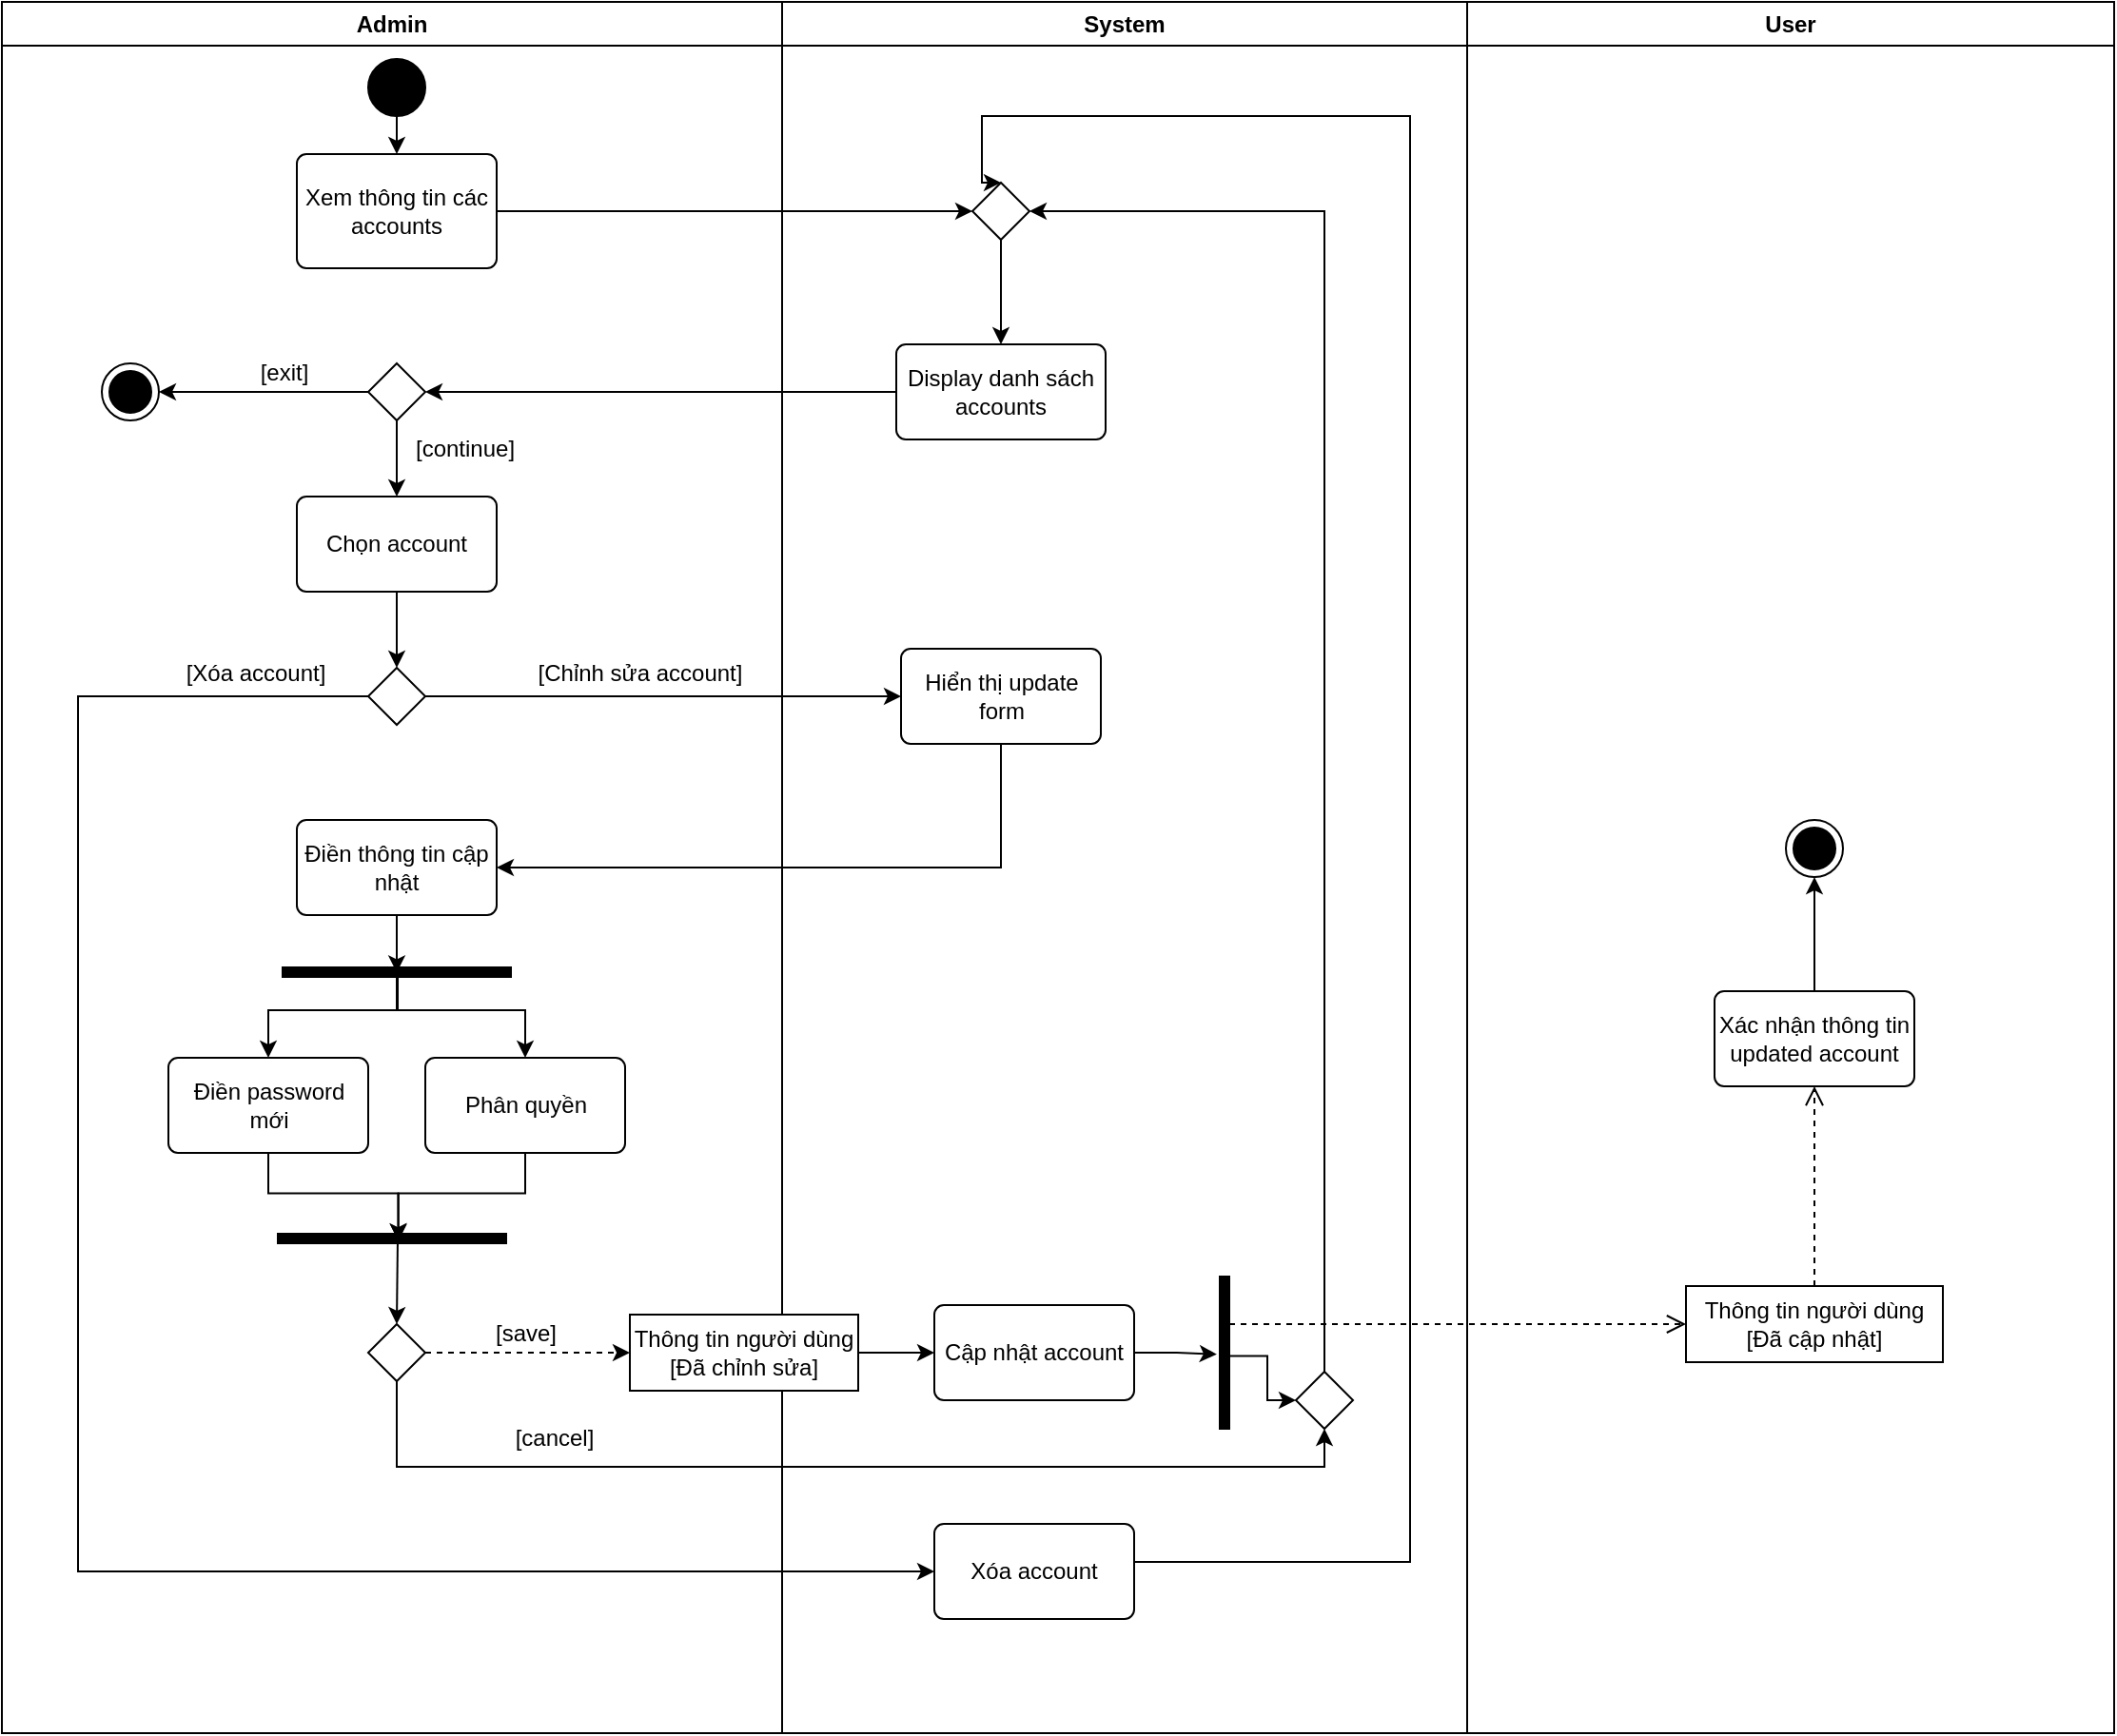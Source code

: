 <mxfile version="26.2.13">
  <diagram name="Trang-1" id="sPgYepk3DH2kvt2qi6OL">
    <mxGraphModel dx="1894" dy="561" grid="1" gridSize="10" guides="1" tooltips="1" connect="1" arrows="1" fold="1" page="1" pageScale="1" pageWidth="850" pageHeight="1100" math="0" shadow="0">
      <root>
        <mxCell id="0" />
        <mxCell id="1" parent="0" />
        <mxCell id="4pqUdJiJh8T_FT4J9yoT-44" value="System" style="swimlane;whiteSpace=wrap" parent="1" vertex="1">
          <mxGeometry x="320" y="50" width="360" height="910" as="geometry" />
        </mxCell>
        <mxCell id="4pqUdJiJh8T_FT4J9yoT-45" value="" style="rhombus;" parent="4pqUdJiJh8T_FT4J9yoT-44" vertex="1">
          <mxGeometry x="100" y="95" width="30" height="30" as="geometry" />
        </mxCell>
        <mxCell id="4pqUdJiJh8T_FT4J9yoT-46" value="Display danh sách accounts" style="html=1;align=center;verticalAlign=middle;rounded=1;absoluteArcSize=1;arcSize=10;dashed=0;whiteSpace=wrap;labelPosition=center;verticalLabelPosition=middle;" parent="4pqUdJiJh8T_FT4J9yoT-44" vertex="1">
          <mxGeometry x="60" y="180" width="110" height="50" as="geometry" />
        </mxCell>
        <mxCell id="4pqUdJiJh8T_FT4J9yoT-47" style="edgeStyle=orthogonalEdgeStyle;rounded=0;orthogonalLoop=1;jettySize=auto;html=1;exitX=0.5;exitY=1;exitDx=0;exitDy=0;entryX=0.5;entryY=0;entryDx=0;entryDy=0;" parent="4pqUdJiJh8T_FT4J9yoT-44" source="4pqUdJiJh8T_FT4J9yoT-45" target="4pqUdJiJh8T_FT4J9yoT-46" edge="1">
          <mxGeometry relative="1" as="geometry" />
        </mxCell>
        <mxCell id="4pqUdJiJh8T_FT4J9yoT-48" value="User" style="swimlane;whiteSpace=wrap" parent="1" vertex="1">
          <mxGeometry x="680" y="50" width="340" height="910" as="geometry" />
        </mxCell>
        <mxCell id="4pqUdJiJh8T_FT4J9yoT-49" value="Thông tin người dùng&lt;div&gt;[Đã cập nhật]&lt;/div&gt;" style="html=1;align=center;verticalAlign=middle;dashed=0;whiteSpace=wrap;" parent="4pqUdJiJh8T_FT4J9yoT-48" vertex="1">
          <mxGeometry x="115" y="675" width="135" height="40" as="geometry" />
        </mxCell>
        <mxCell id="4pqUdJiJh8T_FT4J9yoT-50" value="" style="endArrow=open;startArrow=none;endFill=0;startFill=0;endSize=8;html=1;verticalAlign=bottom;dashed=1;labelBackgroundColor=none;rounded=0;entryX=0;entryY=0.5;entryDx=0;entryDy=0;" parent="4pqUdJiJh8T_FT4J9yoT-48" target="4pqUdJiJh8T_FT4J9yoT-49" edge="1">
          <mxGeometry width="160" relative="1" as="geometry">
            <mxPoint x="-125" y="695" as="sourcePoint" />
            <mxPoint x="64" y="695" as="targetPoint" />
          </mxGeometry>
        </mxCell>
        <mxCell id="4pqUdJiJh8T_FT4J9yoT-51" value="" style="endArrow=open;startArrow=none;endFill=0;startFill=0;endSize=8;html=1;verticalAlign=bottom;dashed=1;labelBackgroundColor=none;rounded=0;exitX=0.5;exitY=0;exitDx=0;exitDy=0;entryX=0.5;entryY=1;entryDx=0;entryDy=0;" parent="4pqUdJiJh8T_FT4J9yoT-48" source="4pqUdJiJh8T_FT4J9yoT-49" target="4pqUdJiJh8T_FT4J9yoT-53" edge="1">
          <mxGeometry width="160" relative="1" as="geometry">
            <mxPoint x="70" y="570" as="sourcePoint" />
            <mxPoint x="155" y="570" as="targetPoint" />
          </mxGeometry>
        </mxCell>
        <mxCell id="4pqUdJiJh8T_FT4J9yoT-52" style="edgeStyle=orthogonalEdgeStyle;rounded=0;orthogonalLoop=1;jettySize=auto;html=1;exitX=0.5;exitY=0;exitDx=0;exitDy=0;entryX=0.5;entryY=1;entryDx=0;entryDy=0;" parent="4pqUdJiJh8T_FT4J9yoT-48" source="4pqUdJiJh8T_FT4J9yoT-53" target="4pqUdJiJh8T_FT4J9yoT-54" edge="1">
          <mxGeometry relative="1" as="geometry" />
        </mxCell>
        <mxCell id="4pqUdJiJh8T_FT4J9yoT-53" value="Xác nhận thông tin updated account" style="html=1;align=center;verticalAlign=middle;rounded=1;absoluteArcSize=1;arcSize=10;dashed=0;whiteSpace=wrap;labelPosition=center;verticalLabelPosition=middle;" parent="4pqUdJiJh8T_FT4J9yoT-48" vertex="1">
          <mxGeometry x="130" y="520" width="105" height="50" as="geometry" />
        </mxCell>
        <mxCell id="4pqUdJiJh8T_FT4J9yoT-54" value="" style="ellipse;html=1;shape=endState;fillColor=strokeColor;" parent="4pqUdJiJh8T_FT4J9yoT-48" vertex="1">
          <mxGeometry x="167.5" y="430" width="30" height="30" as="geometry" />
        </mxCell>
        <mxCell id="4pqUdJiJh8T_FT4J9yoT-55" style="rounded=0;orthogonalLoop=1;jettySize=auto;html=1;exitX=1;exitY=0.5;exitDx=0;exitDy=0;entryX=0;entryY=0.5;entryDx=0;entryDy=0;" parent="1" source="4pqUdJiJh8T_FT4J9yoT-2" target="4pqUdJiJh8T_FT4J9yoT-45" edge="1">
          <mxGeometry relative="1" as="geometry">
            <mxPoint x="340" y="180" as="targetPoint" />
          </mxGeometry>
        </mxCell>
        <mxCell id="4pqUdJiJh8T_FT4J9yoT-56" style="edgeStyle=orthogonalEdgeStyle;rounded=0;orthogonalLoop=1;jettySize=auto;html=1;exitX=1;exitY=0.5;exitDx=0;exitDy=0;entryX=0.5;entryY=0;entryDx=0;entryDy=0;" parent="1" source="4pqUdJiJh8T_FT4J9yoT-27" target="4pqUdJiJh8T_FT4J9yoT-45" edge="1">
          <mxGeometry relative="1" as="geometry">
            <mxPoint x="440" y="140" as="targetPoint" />
            <Array as="points">
              <mxPoint x="505" y="870" />
              <mxPoint x="650" y="870" />
              <mxPoint x="650" y="110" />
              <mxPoint x="425" y="110" />
            </Array>
          </mxGeometry>
        </mxCell>
        <mxCell id="4pqUdJiJh8T_FT4J9yoT-57" style="edgeStyle=orthogonalEdgeStyle;rounded=0;orthogonalLoop=1;jettySize=auto;html=1;exitX=0.5;exitY=0;exitDx=0;exitDy=0;entryX=1;entryY=0.5;entryDx=0;entryDy=0;" parent="1" source="4pqUdJiJh8T_FT4J9yoT-28" target="4pqUdJiJh8T_FT4J9yoT-45" edge="1">
          <mxGeometry relative="1" as="geometry" />
        </mxCell>
        <mxCell id="4pqUdJiJh8T_FT4J9yoT-58" style="edgeStyle=orthogonalEdgeStyle;rounded=0;orthogonalLoop=1;jettySize=auto;html=1;exitX=0;exitY=0.5;exitDx=0;exitDy=0;entryX=1;entryY=0.5;entryDx=0;entryDy=0;" parent="1" source="4pqUdJiJh8T_FT4J9yoT-46" target="4pqUdJiJh8T_FT4J9yoT-38" edge="1">
          <mxGeometry relative="1" as="geometry" />
        </mxCell>
        <mxCell id="4pqUdJiJh8T_FT4J9yoT-1" value="Admin" style="swimlane;whiteSpace=wrap;startSize=23;" parent="1" vertex="1">
          <mxGeometry x="-90" y="50" width="410" height="910" as="geometry" />
        </mxCell>
        <mxCell id="4pqUdJiJh8T_FT4J9yoT-2" value="&lt;div&gt;&lt;span style=&quot;background-color: transparent; color: light-dark(rgb(0, 0, 0), rgb(255, 255, 255));&quot;&gt;Xem thông tin các accounts&lt;/span&gt;&lt;/div&gt;" style="html=1;align=center;verticalAlign=middle;rounded=1;absoluteArcSize=1;arcSize=10;dashed=0;whiteSpace=wrap;labelPosition=center;verticalLabelPosition=middle;" parent="4pqUdJiJh8T_FT4J9yoT-1" vertex="1">
          <mxGeometry x="155" y="80" width="105" height="60" as="geometry" />
        </mxCell>
        <mxCell id="4pqUdJiJh8T_FT4J9yoT-3" style="edgeStyle=orthogonalEdgeStyle;rounded=0;orthogonalLoop=1;jettySize=auto;html=1;exitX=0.5;exitY=1;exitDx=0;exitDy=0;entryX=0.5;entryY=0;entryDx=0;entryDy=0;" parent="4pqUdJiJh8T_FT4J9yoT-1" source="4pqUdJiJh8T_FT4J9yoT-4" target="4pqUdJiJh8T_FT4J9yoT-5" edge="1">
          <mxGeometry relative="1" as="geometry" />
        </mxCell>
        <mxCell id="4pqUdJiJh8T_FT4J9yoT-4" value="Chọn account" style="html=1;align=center;verticalAlign=middle;rounded=1;absoluteArcSize=1;arcSize=10;dashed=0;whiteSpace=wrap;labelPosition=center;verticalLabelPosition=middle;" parent="4pqUdJiJh8T_FT4J9yoT-1" vertex="1">
          <mxGeometry x="155" y="260" width="105" height="50" as="geometry" />
        </mxCell>
        <mxCell id="4pqUdJiJh8T_FT4J9yoT-5" value="" style="rhombus;" parent="4pqUdJiJh8T_FT4J9yoT-1" vertex="1">
          <mxGeometry x="192.5" y="350" width="30" height="30" as="geometry" />
        </mxCell>
        <mxCell id="4pqUdJiJh8T_FT4J9yoT-6" value="Điền thông tin cập nhật" style="html=1;align=center;verticalAlign=middle;rounded=1;absoluteArcSize=1;arcSize=10;dashed=0;whiteSpace=wrap;labelPosition=center;verticalLabelPosition=middle;" parent="4pqUdJiJh8T_FT4J9yoT-1" vertex="1">
          <mxGeometry x="155" y="430" width="105" height="50" as="geometry" />
        </mxCell>
        <mxCell id="4pqUdJiJh8T_FT4J9yoT-7" value="" style="html=1;points=[];perimeter=orthogonalPerimeter;fillColor=strokeColor;rotation=90;" parent="4pqUdJiJh8T_FT4J9yoT-1" vertex="1">
          <mxGeometry x="205" y="450" width="5" height="120" as="geometry" />
        </mxCell>
        <mxCell id="4pqUdJiJh8T_FT4J9yoT-8" value="Điền password mới" style="html=1;align=center;verticalAlign=middle;rounded=1;absoluteArcSize=1;arcSize=10;dashed=0;whiteSpace=wrap;labelPosition=center;verticalLabelPosition=middle;" parent="4pqUdJiJh8T_FT4J9yoT-1" vertex="1">
          <mxGeometry x="87.5" y="555" width="105" height="50" as="geometry" />
        </mxCell>
        <mxCell id="4pqUdJiJh8T_FT4J9yoT-9" value="Phân quyền" style="html=1;align=center;verticalAlign=middle;rounded=1;absoluteArcSize=1;arcSize=10;dashed=0;whiteSpace=wrap;labelPosition=center;verticalLabelPosition=middle;" parent="4pqUdJiJh8T_FT4J9yoT-1" vertex="1">
          <mxGeometry x="222.5" y="555" width="105" height="50" as="geometry" />
        </mxCell>
        <mxCell id="4pqUdJiJh8T_FT4J9yoT-10" value="" style="html=1;points=[];perimeter=orthogonalPerimeter;fillColor=strokeColor;rotation=90;" parent="4pqUdJiJh8T_FT4J9yoT-1" vertex="1">
          <mxGeometry x="202.5" y="590" width="5" height="120" as="geometry" />
        </mxCell>
        <mxCell id="DdnqrQrbmhGyfXUC-0TE-1" style="edgeStyle=orthogonalEdgeStyle;rounded=0;orthogonalLoop=1;jettySize=auto;html=1;entryX=0;entryY=0.5;entryDx=0;entryDy=0;dashed=1;" edge="1" parent="4pqUdJiJh8T_FT4J9yoT-1" source="4pqUdJiJh8T_FT4J9yoT-11" target="4pqUdJiJh8T_FT4J9yoT-24">
          <mxGeometry relative="1" as="geometry" />
        </mxCell>
        <mxCell id="4pqUdJiJh8T_FT4J9yoT-11" value="" style="rhombus;" parent="4pqUdJiJh8T_FT4J9yoT-1" vertex="1">
          <mxGeometry x="192.5" y="695" width="30" height="30" as="geometry" />
        </mxCell>
        <mxCell id="4pqUdJiJh8T_FT4J9yoT-12" value="[Chỉnh sửa account]" style="text;html=1;align=center;verticalAlign=middle;resizable=0;points=[];autosize=1;strokeColor=none;fillColor=none;" parent="4pqUdJiJh8T_FT4J9yoT-1" vertex="1">
          <mxGeometry x="270" y="338" width="130" height="30" as="geometry" />
        </mxCell>
        <mxCell id="4pqUdJiJh8T_FT4J9yoT-13" value="[Xóa account]" style="text;html=1;align=center;verticalAlign=middle;resizable=0;points=[];autosize=1;strokeColor=none;fillColor=none;" parent="4pqUdJiJh8T_FT4J9yoT-1" vertex="1">
          <mxGeometry x="82.5" y="338" width="100" height="30" as="geometry" />
        </mxCell>
        <mxCell id="4pqUdJiJh8T_FT4J9yoT-14" style="edgeStyle=orthogonalEdgeStyle;rounded=0;orthogonalLoop=1;jettySize=auto;html=1;exitX=0.5;exitY=1;exitDx=0;exitDy=0;entryX=0.55;entryY=0.5;entryDx=0;entryDy=0;entryPerimeter=0;" parent="4pqUdJiJh8T_FT4J9yoT-1" source="4pqUdJiJh8T_FT4J9yoT-6" target="4pqUdJiJh8T_FT4J9yoT-7" edge="1">
          <mxGeometry relative="1" as="geometry" />
        </mxCell>
        <mxCell id="4pqUdJiJh8T_FT4J9yoT-15" style="edgeStyle=orthogonalEdgeStyle;rounded=0;orthogonalLoop=1;jettySize=auto;html=1;exitX=0.381;exitY=0.5;exitDx=0;exitDy=0;exitPerimeter=0;entryX=0.5;entryY=0;entryDx=0;entryDy=0;" parent="4pqUdJiJh8T_FT4J9yoT-1" source="4pqUdJiJh8T_FT4J9yoT-7" target="4pqUdJiJh8T_FT4J9yoT-8" edge="1">
          <mxGeometry relative="1" as="geometry">
            <mxPoint x="218" y="490" as="sourcePoint" />
            <mxPoint x="160" y="550" as="targetPoint" />
            <Array as="points">
              <mxPoint x="208" y="530" />
              <mxPoint x="140" y="530" />
              <mxPoint x="140" y="555" />
            </Array>
          </mxGeometry>
        </mxCell>
        <mxCell id="4pqUdJiJh8T_FT4J9yoT-16" style="edgeStyle=orthogonalEdgeStyle;rounded=0;orthogonalLoop=1;jettySize=auto;html=1;entryX=0.5;entryY=0;entryDx=0;entryDy=0;" parent="4pqUdJiJh8T_FT4J9yoT-1" target="4pqUdJiJh8T_FT4J9yoT-9" edge="1">
          <mxGeometry relative="1" as="geometry">
            <mxPoint x="208" y="513" as="sourcePoint" />
            <mxPoint x="143" y="565" as="targetPoint" />
            <Array as="points">
              <mxPoint x="208" y="530" />
              <mxPoint x="275" y="530" />
            </Array>
          </mxGeometry>
        </mxCell>
        <mxCell id="4pqUdJiJh8T_FT4J9yoT-17" style="edgeStyle=orthogonalEdgeStyle;rounded=0;orthogonalLoop=1;jettySize=auto;html=1;exitX=0.5;exitY=1;exitDx=0;exitDy=0;entryX=0.711;entryY=0.473;entryDx=0;entryDy=0;entryPerimeter=0;" parent="4pqUdJiJh8T_FT4J9yoT-1" source="4pqUdJiJh8T_FT4J9yoT-8" target="4pqUdJiJh8T_FT4J9yoT-10" edge="1">
          <mxGeometry relative="1" as="geometry" />
        </mxCell>
        <mxCell id="4pqUdJiJh8T_FT4J9yoT-18" style="edgeStyle=orthogonalEdgeStyle;rounded=0;orthogonalLoop=1;jettySize=auto;html=1;exitX=0.5;exitY=1;exitDx=0;exitDy=0;entryX=0.78;entryY=0.472;entryDx=0;entryDy=0;entryPerimeter=0;" parent="4pqUdJiJh8T_FT4J9yoT-1" source="4pqUdJiJh8T_FT4J9yoT-9" target="4pqUdJiJh8T_FT4J9yoT-10" edge="1">
          <mxGeometry relative="1" as="geometry" />
        </mxCell>
        <mxCell id="4pqUdJiJh8T_FT4J9yoT-19" style="rounded=0;orthogonalLoop=1;jettySize=auto;html=1;entryX=0.5;entryY=0;entryDx=0;entryDy=0;" parent="4pqUdJiJh8T_FT4J9yoT-1" target="4pqUdJiJh8T_FT4J9yoT-11" edge="1">
          <mxGeometry relative="1" as="geometry">
            <mxPoint x="208" y="650" as="sourcePoint" />
            <mxPoint x="218" y="360" as="targetPoint" />
          </mxGeometry>
        </mxCell>
        <mxCell id="4pqUdJiJh8T_FT4J9yoT-20" value="[save]" style="text;html=1;align=center;verticalAlign=middle;resizable=0;points=[];autosize=1;strokeColor=none;fillColor=none;" parent="4pqUdJiJh8T_FT4J9yoT-1" vertex="1">
          <mxGeometry x="245" y="685" width="60" height="30" as="geometry" />
        </mxCell>
        <mxCell id="4pqUdJiJh8T_FT4J9yoT-21" value="[cancel]" style="text;html=1;align=center;verticalAlign=middle;resizable=0;points=[];autosize=1;strokeColor=none;fillColor=none;" parent="4pqUdJiJh8T_FT4J9yoT-1" vertex="1">
          <mxGeometry x="260" y="740" width="60" height="30" as="geometry" />
        </mxCell>
        <mxCell id="4pqUdJiJh8T_FT4J9yoT-22" value="Hiển thị update form" style="html=1;align=center;verticalAlign=middle;rounded=1;absoluteArcSize=1;arcSize=10;dashed=0;whiteSpace=wrap;labelPosition=center;verticalLabelPosition=middle;" parent="4pqUdJiJh8T_FT4J9yoT-1" vertex="1">
          <mxGeometry x="472.5" y="340" width="105" height="50" as="geometry" />
        </mxCell>
        <mxCell id="4pqUdJiJh8T_FT4J9yoT-23" style="edgeStyle=orthogonalEdgeStyle;rounded=0;orthogonalLoop=1;jettySize=auto;html=1;exitX=1;exitY=0.5;exitDx=0;exitDy=0;entryX=0;entryY=0.5;entryDx=0;entryDy=0;" parent="4pqUdJiJh8T_FT4J9yoT-1" source="4pqUdJiJh8T_FT4J9yoT-24" target="4pqUdJiJh8T_FT4J9yoT-25" edge="1">
          <mxGeometry relative="1" as="geometry" />
        </mxCell>
        <mxCell id="4pqUdJiJh8T_FT4J9yoT-25" value="Cập nhật account" style="html=1;align=center;verticalAlign=middle;rounded=1;absoluteArcSize=1;arcSize=10;dashed=0;whiteSpace=wrap;labelPosition=center;verticalLabelPosition=middle;" parent="4pqUdJiJh8T_FT4J9yoT-1" vertex="1">
          <mxGeometry x="490" y="685" width="105" height="50" as="geometry" />
        </mxCell>
        <mxCell id="4pqUdJiJh8T_FT4J9yoT-26" value="" style="html=1;points=[];perimeter=orthogonalPerimeter;fillColor=strokeColor;" parent="4pqUdJiJh8T_FT4J9yoT-1" vertex="1">
          <mxGeometry x="640" y="670" width="5" height="80" as="geometry" />
        </mxCell>
        <mxCell id="4pqUdJiJh8T_FT4J9yoT-27" value="Xóa account" style="html=1;align=center;verticalAlign=middle;rounded=1;absoluteArcSize=1;arcSize=10;dashed=0;whiteSpace=wrap;labelPosition=center;verticalLabelPosition=middle;" parent="4pqUdJiJh8T_FT4J9yoT-1" vertex="1">
          <mxGeometry x="490" y="800" width="105" height="50" as="geometry" />
        </mxCell>
        <mxCell id="4pqUdJiJh8T_FT4J9yoT-28" value="" style="rhombus;" parent="4pqUdJiJh8T_FT4J9yoT-1" vertex="1">
          <mxGeometry x="680" y="720" width="30" height="30" as="geometry" />
        </mxCell>
        <mxCell id="4pqUdJiJh8T_FT4J9yoT-29" style="edgeStyle=orthogonalEdgeStyle;rounded=0;orthogonalLoop=1;jettySize=auto;html=1;exitX=1;exitY=0.5;exitDx=0;exitDy=0;entryX=-0.311;entryY=0.511;entryDx=0;entryDy=0;entryPerimeter=0;" parent="4pqUdJiJh8T_FT4J9yoT-1" source="4pqUdJiJh8T_FT4J9yoT-25" target="4pqUdJiJh8T_FT4J9yoT-26" edge="1">
          <mxGeometry relative="1" as="geometry" />
        </mxCell>
        <mxCell id="4pqUdJiJh8T_FT4J9yoT-30" style="edgeStyle=orthogonalEdgeStyle;rounded=0;orthogonalLoop=1;jettySize=auto;html=1;exitX=0.756;exitY=0.522;exitDx=0;exitDy=0;entryX=0;entryY=0.5;entryDx=0;entryDy=0;exitPerimeter=0;" parent="4pqUdJiJh8T_FT4J9yoT-1" source="4pqUdJiJh8T_FT4J9yoT-26" target="4pqUdJiJh8T_FT4J9yoT-28" edge="1">
          <mxGeometry relative="1" as="geometry">
            <mxPoint x="605" y="720" as="sourcePoint" />
            <mxPoint x="648" y="721" as="targetPoint" />
          </mxGeometry>
        </mxCell>
        <mxCell id="4pqUdJiJh8T_FT4J9yoT-31" style="edgeStyle=orthogonalEdgeStyle;rounded=0;orthogonalLoop=1;jettySize=auto;html=1;exitX=1;exitY=0.5;exitDx=0;exitDy=0;entryX=0;entryY=0.5;entryDx=0;entryDy=0;" parent="4pqUdJiJh8T_FT4J9yoT-1" source="4pqUdJiJh8T_FT4J9yoT-5" target="4pqUdJiJh8T_FT4J9yoT-22" edge="1">
          <mxGeometry relative="1" as="geometry">
            <mxPoint x="470.0" y="364.75" as="targetPoint" />
          </mxGeometry>
        </mxCell>
        <mxCell id="4pqUdJiJh8T_FT4J9yoT-32" style="edgeStyle=orthogonalEdgeStyle;rounded=0;orthogonalLoop=1;jettySize=auto;html=1;exitX=0;exitY=0.5;exitDx=0;exitDy=0;entryX=0;entryY=0.5;entryDx=0;entryDy=0;" parent="4pqUdJiJh8T_FT4J9yoT-1" source="4pqUdJiJh8T_FT4J9yoT-5" target="4pqUdJiJh8T_FT4J9yoT-27" edge="1">
          <mxGeometry relative="1" as="geometry">
            <Array as="points">
              <mxPoint x="40" y="365" />
              <mxPoint x="40" y="825" />
            </Array>
          </mxGeometry>
        </mxCell>
        <mxCell id="4pqUdJiJh8T_FT4J9yoT-33" style="edgeStyle=orthogonalEdgeStyle;rounded=0;orthogonalLoop=1;jettySize=auto;html=1;exitX=0.5;exitY=1;exitDx=0;exitDy=0;entryX=1;entryY=0.5;entryDx=0;entryDy=0;" parent="4pqUdJiJh8T_FT4J9yoT-1" source="4pqUdJiJh8T_FT4J9yoT-22" target="4pqUdJiJh8T_FT4J9yoT-6" edge="1">
          <mxGeometry relative="1" as="geometry" />
        </mxCell>
        <mxCell id="4pqUdJiJh8T_FT4J9yoT-35" style="edgeStyle=orthogonalEdgeStyle;rounded=0;orthogonalLoop=1;jettySize=auto;html=1;exitX=0.5;exitY=1;exitDx=0;exitDy=0;entryX=0.5;entryY=1;entryDx=0;entryDy=0;" parent="4pqUdJiJh8T_FT4J9yoT-1" source="4pqUdJiJh8T_FT4J9yoT-11" target="4pqUdJiJh8T_FT4J9yoT-28" edge="1">
          <mxGeometry relative="1" as="geometry" />
        </mxCell>
        <mxCell id="4pqUdJiJh8T_FT4J9yoT-36" style="edgeStyle=orthogonalEdgeStyle;rounded=0;orthogonalLoop=1;jettySize=auto;html=1;exitX=0;exitY=0.5;exitDx=0;exitDy=0;entryX=1;entryY=0.5;entryDx=0;entryDy=0;" parent="4pqUdJiJh8T_FT4J9yoT-1" source="4pqUdJiJh8T_FT4J9yoT-38" target="4pqUdJiJh8T_FT4J9yoT-39" edge="1">
          <mxGeometry relative="1" as="geometry" />
        </mxCell>
        <mxCell id="4pqUdJiJh8T_FT4J9yoT-37" style="edgeStyle=orthogonalEdgeStyle;rounded=0;orthogonalLoop=1;jettySize=auto;html=1;exitX=0.5;exitY=1;exitDx=0;exitDy=0;entryX=0.5;entryY=0;entryDx=0;entryDy=0;" parent="4pqUdJiJh8T_FT4J9yoT-1" source="4pqUdJiJh8T_FT4J9yoT-38" target="4pqUdJiJh8T_FT4J9yoT-4" edge="1">
          <mxGeometry relative="1" as="geometry" />
        </mxCell>
        <mxCell id="4pqUdJiJh8T_FT4J9yoT-38" value="" style="rhombus;" parent="4pqUdJiJh8T_FT4J9yoT-1" vertex="1">
          <mxGeometry x="192.5" y="190" width="30" height="30" as="geometry" />
        </mxCell>
        <mxCell id="4pqUdJiJh8T_FT4J9yoT-39" value="" style="ellipse;html=1;shape=endState;fillColor=strokeColor;" parent="4pqUdJiJh8T_FT4J9yoT-1" vertex="1">
          <mxGeometry x="52.5" y="190" width="30" height="30" as="geometry" />
        </mxCell>
        <mxCell id="4pqUdJiJh8T_FT4J9yoT-40" value="[exit]" style="text;html=1;align=center;verticalAlign=middle;resizable=0;points=[];autosize=1;strokeColor=none;fillColor=none;" parent="4pqUdJiJh8T_FT4J9yoT-1" vertex="1">
          <mxGeometry x="122.5" y="180" width="50" height="30" as="geometry" />
        </mxCell>
        <mxCell id="4pqUdJiJh8T_FT4J9yoT-41" value="[continue]" style="text;html=1;align=center;verticalAlign=middle;resizable=0;points=[];autosize=1;strokeColor=none;fillColor=none;" parent="4pqUdJiJh8T_FT4J9yoT-1" vertex="1">
          <mxGeometry x="202.5" y="220" width="80" height="30" as="geometry" />
        </mxCell>
        <mxCell id="4pqUdJiJh8T_FT4J9yoT-42" style="edgeStyle=orthogonalEdgeStyle;rounded=0;orthogonalLoop=1;jettySize=auto;html=1;exitX=0.5;exitY=1;exitDx=0;exitDy=0;entryX=0.5;entryY=0;entryDx=0;entryDy=0;" parent="4pqUdJiJh8T_FT4J9yoT-1" source="4pqUdJiJh8T_FT4J9yoT-43" target="4pqUdJiJh8T_FT4J9yoT-2" edge="1">
          <mxGeometry relative="1" as="geometry" />
        </mxCell>
        <mxCell id="4pqUdJiJh8T_FT4J9yoT-43" value="" style="ellipse;fillColor=strokeColor;html=1;" parent="4pqUdJiJh8T_FT4J9yoT-1" vertex="1">
          <mxGeometry x="192.5" y="30" width="30" height="30" as="geometry" />
        </mxCell>
        <mxCell id="4pqUdJiJh8T_FT4J9yoT-24" value="Thông tin người dùng&lt;div&gt;[Đã chỉnh sửa]&lt;/div&gt;" style="html=1;align=center;verticalAlign=middle;dashed=0;whiteSpace=wrap;" parent="4pqUdJiJh8T_FT4J9yoT-1" vertex="1">
          <mxGeometry x="330" y="690" width="120" height="40" as="geometry" />
        </mxCell>
      </root>
    </mxGraphModel>
  </diagram>
</mxfile>
